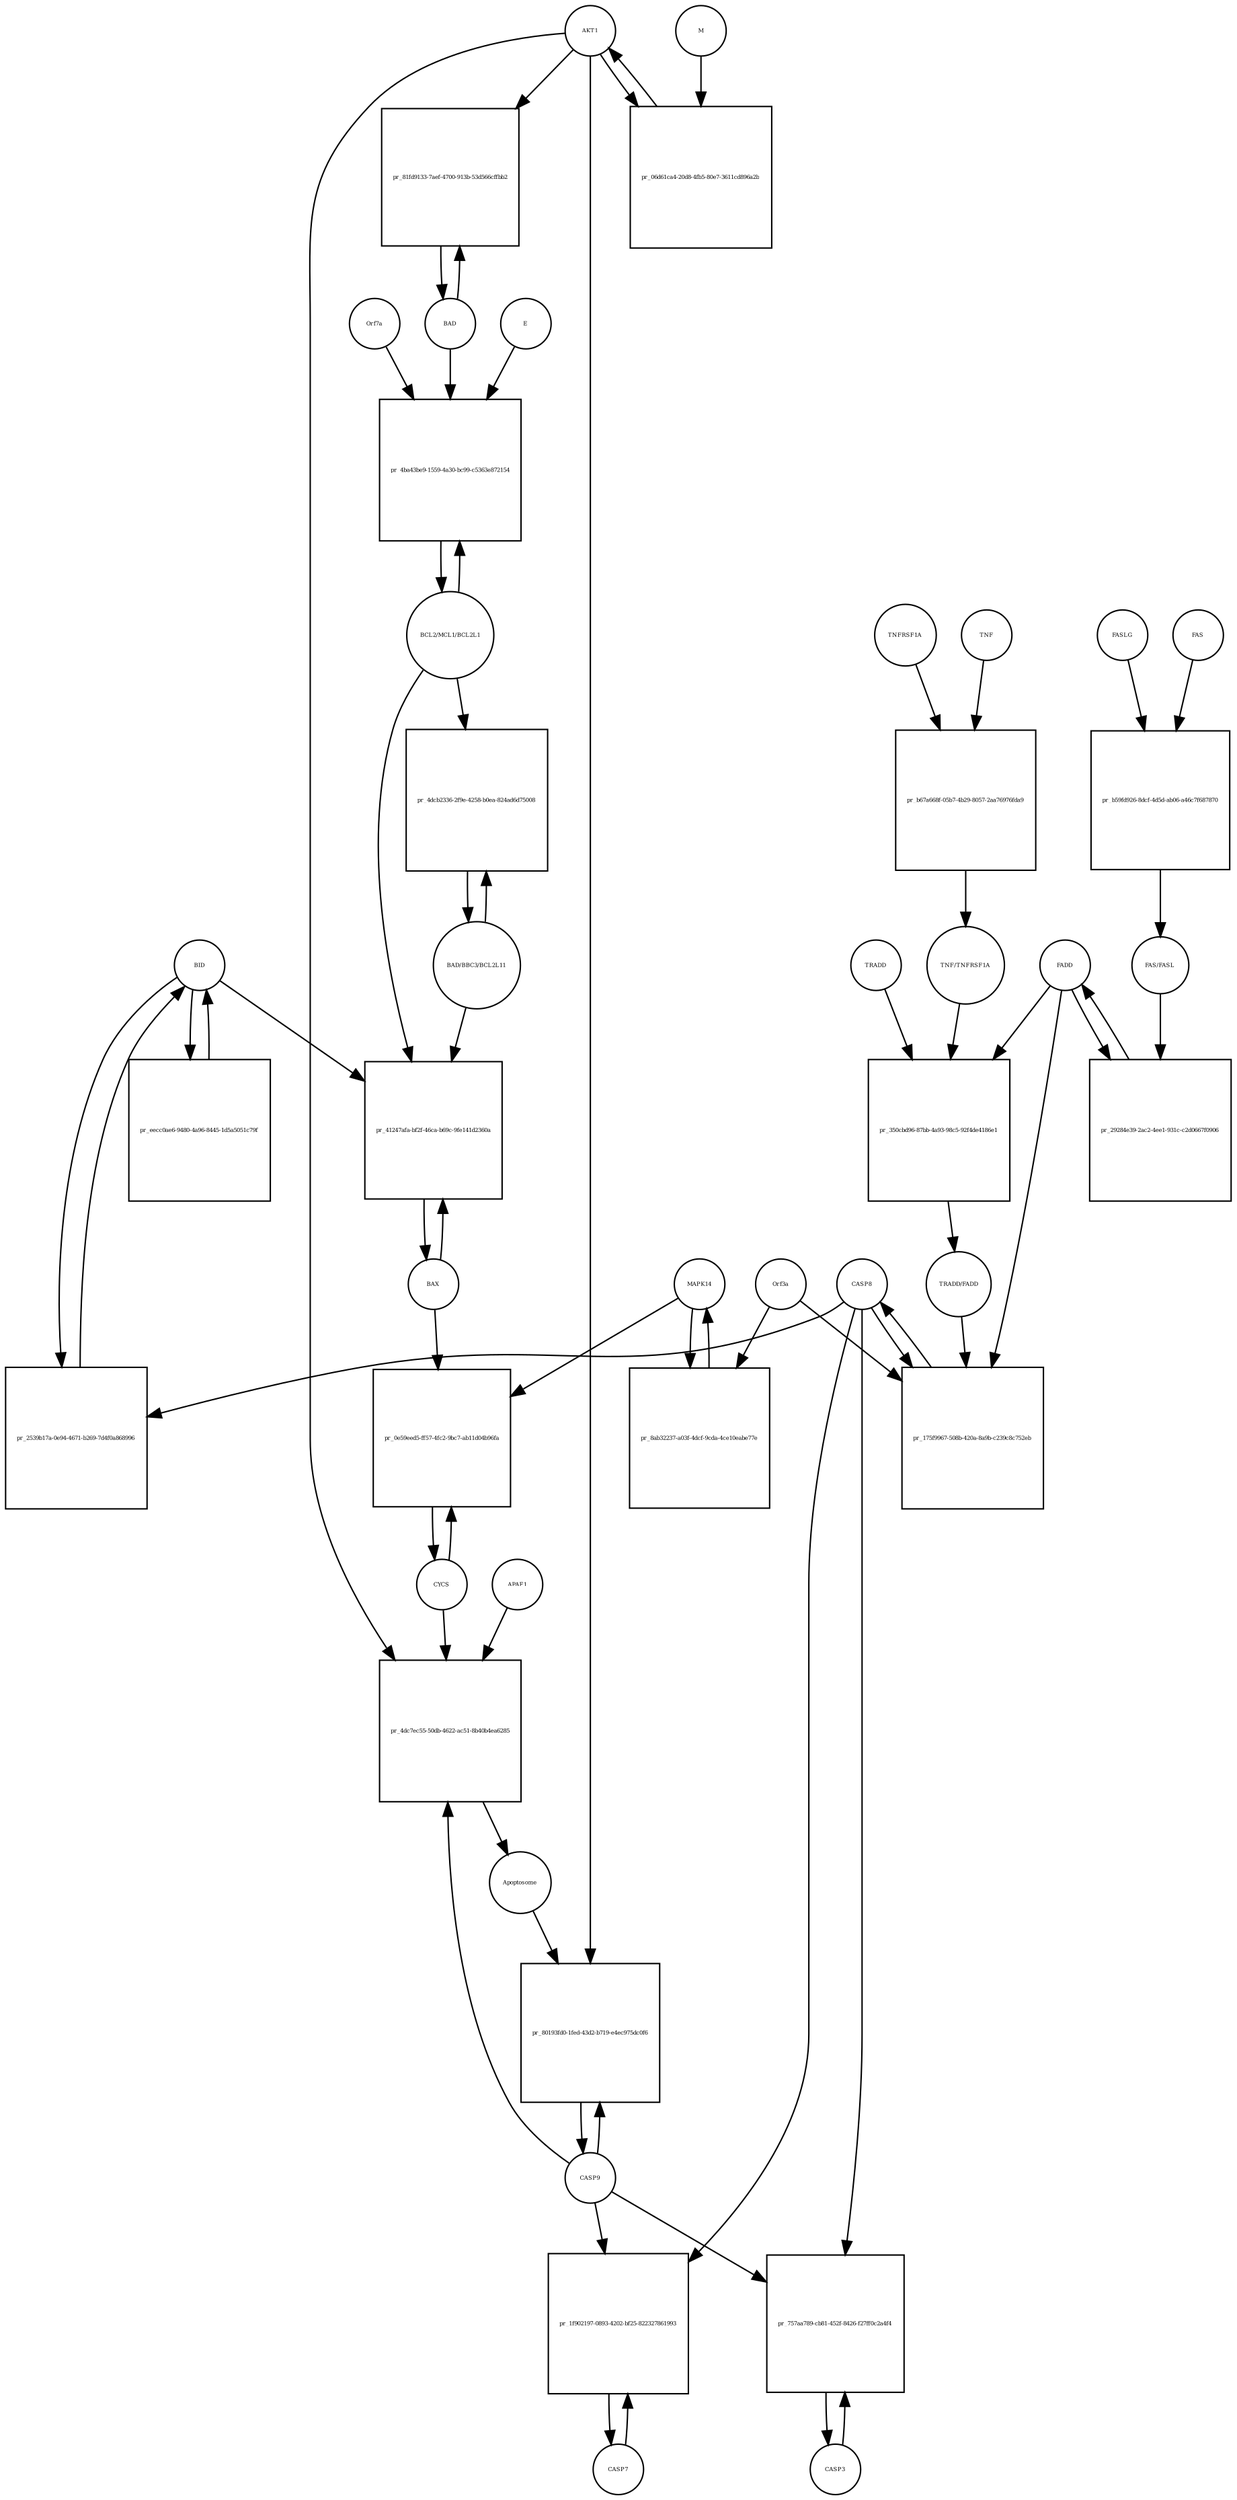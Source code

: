 strict digraph  {
BID [annotation="", bipartite=0, cls=macromolecule, fontsize=4, label=BID, shape=circle];
"pr_2539b17a-0e94-4671-b269-7d4f0a868996" [annotation="", bipartite=1, cls=process, fontsize=4, label="pr_2539b17a-0e94-4671-b269-7d4f0a868996", shape=square];
CASP8 [annotation="urn_miriam_hgnc_1509|urn_miriam_hgnc.symbol_CASP8|urn_miriam_doi_10.1038%2Fs41392-020-00334-0|urn_miriam_uniprot_Q14790|urn_miriam_ncbigene_841|urn_miriam_ec-code_3.4.22.61|urn_miriam_refseq_NM_001228|urn_miriam_ensembl_ENSG00000064012", bipartite=0, cls=macromolecule, fontsize=4, label=CASP8, shape=circle];
CASP9 [annotation="", bipartite=0, cls=macromolecule, fontsize=4, label=CASP9, shape=circle];
"pr_80193fd0-1fed-43d2-b719-e4ec975dc0f6" [annotation="", bipartite=1, cls=process, fontsize=4, label="pr_80193fd0-1fed-43d2-b719-e4ec975dc0f6", shape=square];
Apoptosome [annotation="", bipartite=0, cls=complex, fontsize=4, label=Apoptosome, shape=circle];
AKT1 [annotation="", bipartite=0, cls=macromolecule, fontsize=4, label=AKT1, shape=circle];
FADD [annotation="", bipartite=0, cls=macromolecule, fontsize=4, label=FADD, shape=circle];
"pr_350cbd96-87bb-4a93-98c5-92f4de4186e1" [annotation="", bipartite=1, cls=process, fontsize=4, label="pr_350cbd96-87bb-4a93-98c5-92f4de4186e1", shape=square];
TRADD [annotation="urn_miriam_ncbigene_8717|urn_miriam_ensembl_ENSG00000102871|urn_miriam_refseq_NM_001323552|urn_miriam_uniprot_Q15628|urn_miriam_hgnc_12030|urn_miriam_hgnc.symbol_TRADD", bipartite=0, cls=macromolecule, fontsize=4, label=TRADD, shape=circle];
"TRADD/FADD" [annotation="", bipartite=0, cls=complex, fontsize=4, label="TRADD/FADD", shape=circle];
"TNF/TNFRSF1A" [annotation="", bipartite=0, cls=complex, fontsize=4, label="TNF/TNFRSF1A", shape=circle];
"pr_29284e39-2ac2-4ee1-931c-c2d0667f0906" [annotation="", bipartite=1, cls=process, fontsize=4, label="pr_29284e39-2ac2-4ee1-931c-c2d0667f0906", shape=square];
"FAS/FASL" [annotation="", bipartite=0, cls=complex, fontsize=4, label="FAS/FASL", shape=circle];
"BCL2/MCL1/BCL2L1" [annotation="", bipartite=0, cls=complex, fontsize=4, label="BCL2/MCL1/BCL2L1", shape=circle];
"pr_4ba43be9-1559-4a30-bc99-c5363e872154" [annotation="", bipartite=1, cls=process, fontsize=4, label="pr_4ba43be9-1559-4a30-bc99-c5363e872154", shape=square];
Orf7a [annotation="urn_miriam_hgnc.symbol_ORF7a|urn_miriam_uniprot_Q19QW4|urn_miriam_ncbigene_1489674", bipartite=0, cls=macromolecule, fontsize=4, label=Orf7a, shape=circle];
E [annotation="urn_miriam_uniprot_P59637|urn_miriam_ncbigene_1489671|urn_miriam_hgnc.symbol_E|urn_miriam_pubmed_32785274|urn_miriam_pubmed_32818817", bipartite=0, cls=macromolecule, fontsize=4, label=E, shape=circle];
BAD [annotation="", bipartite=0, cls=macromolecule, fontsize=4, label=BAD, shape=circle];
"BAD/BBC3/BCL2L11" [annotation="", bipartite=0, cls=complex, fontsize=4, label="BAD/BBC3/BCL2L11", shape=circle];
"pr_4dcb2336-2f9e-4258-b0ea-824ad6d75008" [annotation="", bipartite=1, cls=process, fontsize=4, label="pr_4dcb2336-2f9e-4258-b0ea-824ad6d75008", shape=square];
TNFRSF1A [annotation="urn_miriam_ncbigene_7132|urn_miriam_refseq_NM_001065|urn_miriam_ensembl_ENSG00000067182|urn_miriam_uniprot_P19438|urn_miriam_hgnc.symbol_TNFRSF1A|urn_miriam_hgnc_11916", bipartite=0, cls=macromolecule, fontsize=4, label=TNFRSF1A, shape=circle];
"pr_b67a668f-05b7-4b29-8057-2aa76976fda9" [annotation="", bipartite=1, cls=process, fontsize=4, label="pr_b67a668f-05b7-4b29-8057-2aa76976fda9", shape=square];
TNF [annotation="urn_miriam_refseq_NM_000594|urn_miriam_hgnc.symbol_TNF|urn_miriam_uniprot_P01375|urn_miriam_hgnc_11892|urn_miriam_ncbigene_7124|urn_miriam_ensembl_ENSG00000232810", bipartite=0, cls=macromolecule, fontsize=4, label=TNF, shape=circle];
CYCS [annotation="urn_miriam_hgnc_19986|urn_miriam_uniprot_P99999|urn_miriam_ncbigene_54205|urn_miriam_hgnc.symbol_CYCS|urn_miriam_ensembl_ENSG00000172115|urn_miriam_refseq_NM_018947", bipartite=0, cls=macromolecule, fontsize=4, label=CYCS, shape=circle];
"pr_0e59eed5-ff57-4fc2-9bc7-ab11d04b96fa" [annotation="", bipartite=1, cls=process, fontsize=4, label="pr_0e59eed5-ff57-4fc2-9bc7-ab11d04b96fa", shape=square];
MAPK14 [annotation="", bipartite=0, cls=macromolecule, fontsize=4, label=MAPK14, shape=circle];
BAX [annotation="", bipartite=0, cls=macromolecule, fontsize=4, label=BAX, shape=circle];
FASLG [annotation="urn_miriam_hgnc.symbol_FASLG|urn_miriam_ncbigene_356|urn_miriam_refseq_NM_000639|urn_miriam_ensembl_ENSG00000117560|urn_miriam_uniprot_P48023|urn_miriam_hgnc_11936|urn_miriam_doi_10.1101%2F2020.12.04.412494", bipartite=0, cls=macromolecule, fontsize=4, label=FASLG, shape=circle];
"pr_b59fd926-8dcf-4d5d-ab06-a46c7f687870" [annotation="", bipartite=1, cls=process, fontsize=4, label="pr_b59fd926-8dcf-4d5d-ab06-a46c7f687870", shape=square];
FAS [annotation="urn_miriam_hgnc_11920|urn_miriam_uniprot_P25445|urn_miriam_refseq_NM_000043|urn_miriam_ensembl_ENSG00000026103|urn_miriam_ncbigene_355|urn_miriam_hgnc.symbol_FAS", bipartite=0, cls=macromolecule, fontsize=4, label=FAS, shape=circle];
"pr_8ab32237-a03f-4dcf-9cda-4ce10eabe77e" [annotation="", bipartite=1, cls=process, fontsize=4, label="pr_8ab32237-a03f-4dcf-9cda-4ce10eabe77e", shape=square];
Orf3a [annotation="urn_miriam_uniprot_P59637|urn_miriam_ncbigene_1489671|urn_miriam_hgnc.symbol_E|urn_miriam_pubmed_33100263|urn_miriam_pubmed_32555321|urn_miriam_ncbiprotein_YP_009724391.1", bipartite=0, cls=macromolecule, fontsize=4, label=Orf3a, shape=circle];
CASP3 [annotation=urn_miriam_pubmed_32555321, bipartite=0, cls=macromolecule, fontsize=4, label=CASP3, shape=circle];
"pr_757aa789-cb81-452f-8426-f27ff0c2a4f4" [annotation="", bipartite=1, cls=process, fontsize=4, label="pr_757aa789-cb81-452f-8426-f27ff0c2a4f4", shape=square];
"pr_81fd9133-7aef-4700-913b-53d566cffbb2" [annotation="", bipartite=1, cls=process, fontsize=4, label="pr_81fd9133-7aef-4700-913b-53d566cffbb2", shape=square];
"pr_41247afa-bf2f-46ca-b69c-9fe141d2360a" [annotation="", bipartite=1, cls=process, fontsize=4, label="pr_41247afa-bf2f-46ca-b69c-9fe141d2360a", shape=square];
"pr_06d61ca4-20d8-4fb5-80e7-3611cd896a2b" [annotation="", bipartite=1, cls=process, fontsize=4, label="pr_06d61ca4-20d8-4fb5-80e7-3611cd896a2b", shape=square];
M [annotation="urn_miriam_ncbiprotein_APO40582|urn_miriam_pubmed_16845612", bipartite=0, cls=macromolecule, fontsize=4, label=M, shape=circle];
"pr_4dc7ec55-50db-4622-ac51-8b40b4ea6285" [annotation="", bipartite=1, cls=process, fontsize=4, label="pr_4dc7ec55-50db-4622-ac51-8b40b4ea6285", shape=square];
APAF1 [annotation="urn_miriam_ncbigene_317|urn_miriam_hgnc_576|urn_miriam_refseq_NM_181861.1|urn_miriam_hgnc.symbol_APAF1|urn_miriam_uniprot_O14727|urn_miriam_ensembl_ENSG00000120868", bipartite=0, cls=macromolecule, fontsize=4, label=APAF1, shape=circle];
"pr_175f9967-508b-420a-8a9b-c239c8c752eb" [annotation="", bipartite=1, cls=process, fontsize=4, label="pr_175f9967-508b-420a-8a9b-c239c8c752eb", shape=square];
CASP7 [annotation="", bipartite=0, cls=macromolecule, fontsize=4, label=CASP7, shape=circle];
"pr_1f902197-0893-4202-bf25-822327861993" [annotation="", bipartite=1, cls=process, fontsize=4, label="pr_1f902197-0893-4202-bf25-822327861993", shape=square];
"pr_eecc0ae6-9480-4a96-8445-1d5a5051c79f" [annotation="", bipartite=1, cls=process, fontsize=4, label="pr_eecc0ae6-9480-4a96-8445-1d5a5051c79f", shape=square];
BID -> "pr_2539b17a-0e94-4671-b269-7d4f0a868996"  [annotation="", interaction_type=consumption];
BID -> "pr_41247afa-bf2f-46ca-b69c-9fe141d2360a"  [annotation="urn_miriam_pubmed_31226023|urn_miriam_kegg.pathway_hsa04210", interaction_type=catalysis];
BID -> "pr_eecc0ae6-9480-4a96-8445-1d5a5051c79f"  [annotation="", interaction_type=consumption];
"pr_2539b17a-0e94-4671-b269-7d4f0a868996" -> BID  [annotation="", interaction_type=production];
CASP8 -> "pr_2539b17a-0e94-4671-b269-7d4f0a868996"  [annotation="urn_miriam_pubmed_31226023|urn_miriam_kegg.pathway_hsa04210", interaction_type=catalysis];
CASP8 -> "pr_757aa789-cb81-452f-8426-f27ff0c2a4f4"  [annotation="urn_miriam_pubmed_31226023|urn_miriam_kegg.pathway_hsa04210", interaction_type=catalysis];
CASP8 -> "pr_175f9967-508b-420a-8a9b-c239c8c752eb"  [annotation="", interaction_type=consumption];
CASP8 -> "pr_1f902197-0893-4202-bf25-822327861993"  [annotation="urn_miriam_pubmed_31226023|urn_miriam_kegg.pathway_hsa04210", interaction_type=catalysis];
CASP9 -> "pr_80193fd0-1fed-43d2-b719-e4ec975dc0f6"  [annotation="", interaction_type=consumption];
CASP9 -> "pr_757aa789-cb81-452f-8426-f27ff0c2a4f4"  [annotation="urn_miriam_pubmed_31226023|urn_miriam_kegg.pathway_hsa04210", interaction_type=catalysis];
CASP9 -> "pr_4dc7ec55-50db-4622-ac51-8b40b4ea6285"  [annotation="", interaction_type=consumption];
CASP9 -> "pr_1f902197-0893-4202-bf25-822327861993"  [annotation="urn_miriam_pubmed_31226023|urn_miriam_kegg.pathway_hsa04210", interaction_type=catalysis];
"pr_80193fd0-1fed-43d2-b719-e4ec975dc0f6" -> CASP9  [annotation="", interaction_type=production];
Apoptosome -> "pr_80193fd0-1fed-43d2-b719-e4ec975dc0f6"  [annotation="urn_miriam_pubmed_31226023|urn_miriam_kegg.pathway_hsa04210", interaction_type=catalysis];
AKT1 -> "pr_80193fd0-1fed-43d2-b719-e4ec975dc0f6"  [annotation="urn_miriam_pubmed_31226023|urn_miriam_kegg.pathway_hsa04210", interaction_type=inhibition];
AKT1 -> "pr_81fd9133-7aef-4700-913b-53d566cffbb2"  [annotation="urn_miriam_pubmed_15694340|urn_miriam_kegg.pathway_hsa04210", interaction_type=inhibition];
AKT1 -> "pr_06d61ca4-20d8-4fb5-80e7-3611cd896a2b"  [annotation="", interaction_type=consumption];
AKT1 -> "pr_4dc7ec55-50db-4622-ac51-8b40b4ea6285"  [annotation="urn_miriam_pubmed_31226023|urn_miriam_kegg.pathway_hsa04210", interaction_type=inhibition];
FADD -> "pr_350cbd96-87bb-4a93-98c5-92f4de4186e1"  [annotation="", interaction_type=consumption];
FADD -> "pr_29284e39-2ac2-4ee1-931c-c2d0667f0906"  [annotation="", interaction_type=consumption];
FADD -> "pr_175f9967-508b-420a-8a9b-c239c8c752eb"  [annotation="urn_miriam_pubmed_31226023|urn_miriam_kegg.pathway_hsa04210|urn_miriam_pubmed_32555321|urn_miriam_taxonomy_2697049", interaction_type=catalysis];
"pr_350cbd96-87bb-4a93-98c5-92f4de4186e1" -> "TRADD/FADD"  [annotation="", interaction_type=production];
TRADD -> "pr_350cbd96-87bb-4a93-98c5-92f4de4186e1"  [annotation="", interaction_type=consumption];
"TRADD/FADD" -> "pr_175f9967-508b-420a-8a9b-c239c8c752eb"  [annotation="urn_miriam_pubmed_31226023|urn_miriam_kegg.pathway_hsa04210|urn_miriam_pubmed_32555321|urn_miriam_taxonomy_2697049", interaction_type=catalysis];
"TNF/TNFRSF1A" -> "pr_350cbd96-87bb-4a93-98c5-92f4de4186e1"  [annotation="urn_miriam_kegg.pathway_hsa04210", interaction_type=catalysis];
"pr_29284e39-2ac2-4ee1-931c-c2d0667f0906" -> FADD  [annotation="", interaction_type=production];
"FAS/FASL" -> "pr_29284e39-2ac2-4ee1-931c-c2d0667f0906"  [annotation="urn_miriam_pubmed_31226023|urn_miriam_kegg.pathway_hsa04210", interaction_type=catalysis];
"BCL2/MCL1/BCL2L1" -> "pr_4ba43be9-1559-4a30-bc99-c5363e872154"  [annotation="", interaction_type=consumption];
"BCL2/MCL1/BCL2L1" -> "pr_4dcb2336-2f9e-4258-b0ea-824ad6d75008"  [annotation=urn_miriam_pubmed_31226023, interaction_type=inhibition];
"BCL2/MCL1/BCL2L1" -> "pr_41247afa-bf2f-46ca-b69c-9fe141d2360a"  [annotation="urn_miriam_pubmed_31226023|urn_miriam_kegg.pathway_hsa04210", interaction_type=inhibition];
"pr_4ba43be9-1559-4a30-bc99-c5363e872154" -> "BCL2/MCL1/BCL2L1"  [annotation="", interaction_type=production];
Orf7a -> "pr_4ba43be9-1559-4a30-bc99-c5363e872154"  [annotation="urn_miriam_taxonomy_694009|urn_miriam_pubmed_15694340|urn_miriam_kegg.pathway_hsa04210|urn_miriam_pubmed_17428862", interaction_type=inhibition];
E -> "pr_4ba43be9-1559-4a30-bc99-c5363e872154"  [annotation="urn_miriam_taxonomy_694009|urn_miriam_pubmed_15694340|urn_miriam_kegg.pathway_hsa04210|urn_miriam_pubmed_17428862", interaction_type=inhibition];
BAD -> "pr_4ba43be9-1559-4a30-bc99-c5363e872154"  [annotation="urn_miriam_taxonomy_694009|urn_miriam_pubmed_15694340|urn_miriam_kegg.pathway_hsa04210|urn_miriam_pubmed_17428862", interaction_type=inhibition];
BAD -> "pr_81fd9133-7aef-4700-913b-53d566cffbb2"  [annotation="", interaction_type=consumption];
"BAD/BBC3/BCL2L11" -> "pr_4dcb2336-2f9e-4258-b0ea-824ad6d75008"  [annotation="", interaction_type=consumption];
"BAD/BBC3/BCL2L11" -> "pr_41247afa-bf2f-46ca-b69c-9fe141d2360a"  [annotation="urn_miriam_pubmed_31226023|urn_miriam_kegg.pathway_hsa04210", interaction_type=catalysis];
"pr_4dcb2336-2f9e-4258-b0ea-824ad6d75008" -> "BAD/BBC3/BCL2L11"  [annotation="", interaction_type=production];
TNFRSF1A -> "pr_b67a668f-05b7-4b29-8057-2aa76976fda9"  [annotation="", interaction_type=consumption];
"pr_b67a668f-05b7-4b29-8057-2aa76976fda9" -> "TNF/TNFRSF1A"  [annotation="", interaction_type=production];
TNF -> "pr_b67a668f-05b7-4b29-8057-2aa76976fda9"  [annotation="", interaction_type=consumption];
CYCS -> "pr_0e59eed5-ff57-4fc2-9bc7-ab11d04b96fa"  [annotation="", interaction_type=consumption];
CYCS -> "pr_4dc7ec55-50db-4622-ac51-8b40b4ea6285"  [annotation="", interaction_type=consumption];
"pr_0e59eed5-ff57-4fc2-9bc7-ab11d04b96fa" -> CYCS  [annotation="", interaction_type=production];
MAPK14 -> "pr_0e59eed5-ff57-4fc2-9bc7-ab11d04b96fa"  [annotation="urn_miriam_pubmed_31226023|urn_miriam_kegg.pathway_hsa04210", interaction_type=catalysis];
MAPK14 -> "pr_8ab32237-a03f-4dcf-9cda-4ce10eabe77e"  [annotation="", interaction_type=consumption];
BAX -> "pr_0e59eed5-ff57-4fc2-9bc7-ab11d04b96fa"  [annotation="urn_miriam_pubmed_31226023|urn_miriam_kegg.pathway_hsa04210", interaction_type=catalysis];
BAX -> "pr_41247afa-bf2f-46ca-b69c-9fe141d2360a"  [annotation="", interaction_type=consumption];
FASLG -> "pr_b59fd926-8dcf-4d5d-ab06-a46c7f687870"  [annotation="", interaction_type=consumption];
"pr_b59fd926-8dcf-4d5d-ab06-a46c7f687870" -> "FAS/FASL"  [annotation="", interaction_type=production];
FAS -> "pr_b59fd926-8dcf-4d5d-ab06-a46c7f687870"  [annotation="", interaction_type=consumption];
"pr_8ab32237-a03f-4dcf-9cda-4ce10eabe77e" -> MAPK14  [annotation="", interaction_type=production];
Orf3a -> "pr_8ab32237-a03f-4dcf-9cda-4ce10eabe77e"  [annotation="urn_miriam_pubmed_31226023|urn_miriam_taxonomy_227984", interaction_type=catalysis];
Orf3a -> "pr_175f9967-508b-420a-8a9b-c239c8c752eb"  [annotation="urn_miriam_pubmed_31226023|urn_miriam_kegg.pathway_hsa04210|urn_miriam_pubmed_32555321|urn_miriam_taxonomy_2697049", interaction_type=catalysis];
CASP3 -> "pr_757aa789-cb81-452f-8426-f27ff0c2a4f4"  [annotation="", interaction_type=consumption];
"pr_757aa789-cb81-452f-8426-f27ff0c2a4f4" -> CASP3  [annotation="", interaction_type=production];
"pr_81fd9133-7aef-4700-913b-53d566cffbb2" -> BAD  [annotation="", interaction_type=production];
"pr_41247afa-bf2f-46ca-b69c-9fe141d2360a" -> BAX  [annotation="", interaction_type=production];
"pr_06d61ca4-20d8-4fb5-80e7-3611cd896a2b" -> AKT1  [annotation="", interaction_type=production];
M -> "pr_06d61ca4-20d8-4fb5-80e7-3611cd896a2b"  [annotation="urn_miriam_pubmed_31226023|urn_miriam_taxonomy_227984", interaction_type=inhibition];
"pr_4dc7ec55-50db-4622-ac51-8b40b4ea6285" -> Apoptosome  [annotation="", interaction_type=production];
APAF1 -> "pr_4dc7ec55-50db-4622-ac51-8b40b4ea6285"  [annotation="", interaction_type=consumption];
"pr_175f9967-508b-420a-8a9b-c239c8c752eb" -> CASP8  [annotation="", interaction_type=production];
CASP7 -> "pr_1f902197-0893-4202-bf25-822327861993"  [annotation="", interaction_type=consumption];
"pr_1f902197-0893-4202-bf25-822327861993" -> CASP7  [annotation="", interaction_type=production];
"pr_eecc0ae6-9480-4a96-8445-1d5a5051c79f" -> BID  [annotation="", interaction_type=production];
}
